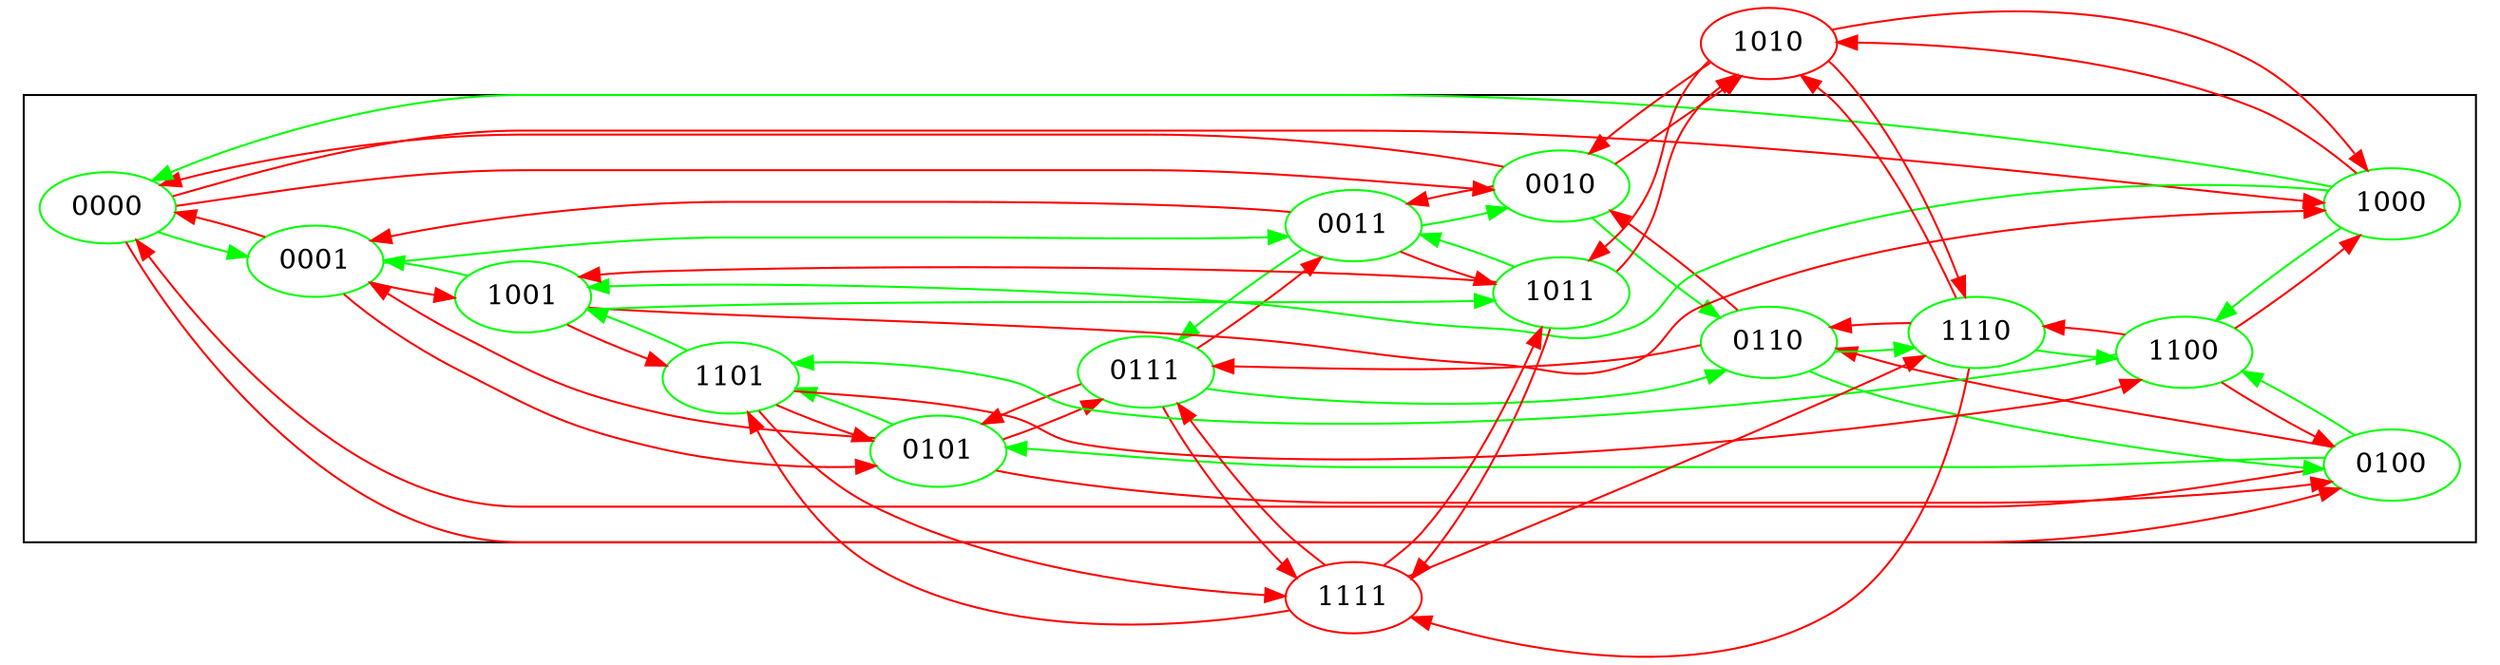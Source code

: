 digraph G {
   rankdir=LR;
  subgraph cluster_A {
   rankdir=LR;
     0000 [ color="green" ];
     0001 [ color="green" ];
     0010 [ color="green" ];
     0011 [ color="green" ];
     0100 [ color="green" ];
     0101 [ color="green" ];
     0110 [ color="green" ];
     0111 [ color="green" ];
     1000 [ color="green" ];
     1001 [ color="green" ];
     1011 [ color="green" ];
     1100 [ color="green" ];
     1101 [ color="green" ];
     1110 [ color="green" ];
   };
   1010 [ color="red" ]; //Deadlock//
   1111 [ color="red" ]; //Red State with Natural Solution//
   0000 -> 0001 [ color = "green" ];
   0000 -> 0010 [ color = "red" ]; //State Skip Error//
   0000 -> 0100 [ color = "red" ]; //State Skip Error//
   0000 -> 1000 [ color = "red" ]; //Potential Delay//
   0001 -> 0000 [ color = "red" ]; //Potential Delay//
   0001 -> 0011 [ color = "green" ];
   0001 -> 0101 [ color = "red" ]; //State Skip Error//
   0001 -> 1001 [ color = "red" ]; //Potential Delay//
   0010 -> 0000 [ color = "red" ]; //State Skip Error//
   0010 -> 0011 [ color = "red" ]; //Potential Delay//
   0010 -> 0110 [ color = "green" ];
   0010 -> 1010 [ color = "red" ]; //Deadlock Error//
   0011 -> 0001 [ color = "red" ]; //Potential Delay//
   0011 -> 0010 [ color = "green" ];
   0011 -> 0111 [ color = "green" ];
   0011 -> 1011 [ color = "red" ]; //Potential Delay//
   0100 -> 0000 [ color = "red" ]; //State Skip Error//
   0100 -> 0101 [ color = "green" ];
   0100 -> 0110 [ color = "red" ]; //Potential Delay//
   0100 -> 1100 [ color = "green" ];
   0101 -> 0001 [ color = "red" ]; //State Skip Error//
   0101 -> 0100 [ color = "red" ]; //Potential Delay//
   0101 -> 0111 [ color = "red" ]; //State Skip Error//
   0101 -> 1101 [ color = "green" ];
   0110 -> 0010 [ color = "red" ]; //Potential Delay//
   0110 -> 0100 [ color = "green" ];
   0110 -> 0111 [ color = "red" ]; //Potential Delay//
   0110 -> 1110 [ color = "green" ];
   0111 -> 0011 [ color = "red" ]; //Potential Delay//
   0111 -> 0101 [ color = "red" ]; //State Skip Error//
   0111 -> 0110 [ color = "green" ];
   0111 -> 1111 [ color = "red" ]; //Red State with Natural Solution Transition//
   1000 -> 0000 [ color = "green" ];
   1000 -> 1001 [ color = "green" ];
   1000 -> 1010 [ color = "red" ]; //Deadlock Error//
   1000 -> 1100 [ color = "green" ];
   1001 -> 0001 [ color = "green" ];
   1001 -> 1000 [ color = "red" ]; //Potential Delay//
   1001 -> 1011 [ color = "green" ];
   1001 -> 1101 [ color = "red" ]; //Potential Delay//
   1010 -> 0010 [ color = "red" ]; //Deadlock Error//
   1010 -> 1000 [ color = "red" ]; //Deadlock Error//
   1010 -> 1011 [ color = "red" ]; //Deadlock Error//
   1010 -> 1110 [ color = "red" ]; //Deadlock Error//
   1011 -> 0011 [ color = "green" ];
   1011 -> 1001 [ color = "red" ]; //Potential Delay//
   1011 -> 1010 [ color = "red" ]; //Deadlock Error//
   1011 -> 1111 [ color = "red" ]; //Red State with Natural Solution Transition//
   1100 -> 0100 [ color = "red" ]; //Potential Delay//
   1100 -> 1000 [ color = "red" ]; //Potential Delay//
   1100 -> 1101 [ color = "green" ];
   1100 -> 1110 [ color = "red" ]; //Potential Delay//
   1101 -> 0101 [ color = "red" ]; //Potential Delay//
   1101 -> 1001 [ color = "green" ];
   1101 -> 1100 [ color = "red" ]; //Potential Delay//
   1101 -> 1111 [ color = "red" ]; //Red State with Natural Solution Transition//
   1110 -> 0110 [ color = "red" ]; //Potential Delay//
   1110 -> 1010 [ color = "red" ]; //Deadlock Error//
   1110 -> 1100 [ color = "green" ];
   1110 -> 1111 [ color = "red" ]; //Red State with Natural Solution Transition//
   1111 -> 0111 [ color = "red" ]; //Out of Red State Transition//
   1111 -> 1011 [ color = "red" ]; //Out of Red State Transition//
   1111 -> 1101 [ color = "red" ]; //Out of Red State Transition//
   1111 -> 1110 [ color = "red" ]; //Out of Red State Transition//
}
